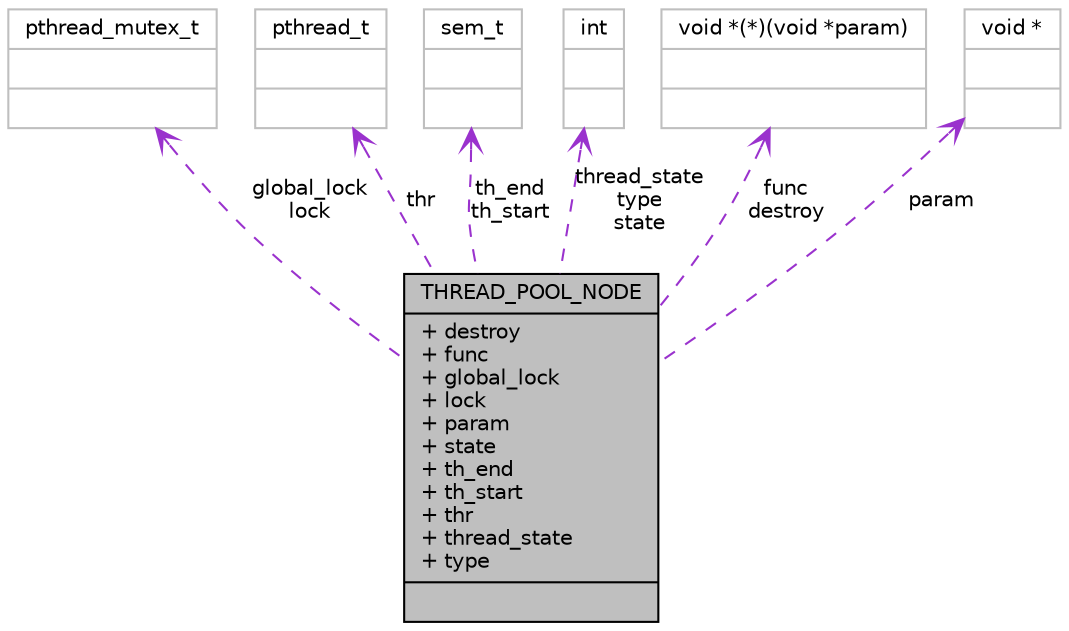 digraph G
{
  edge [fontname="Helvetica",fontsize="10",labelfontname="Helvetica",labelfontsize="10"];
  node [fontname="Helvetica",fontsize="10",shape=record];
  Node1 [label="{THREAD_POOL_NODE\n|+ destroy\l+ func\l+ global_lock\l+ lock\l+ param\l+ state\l+ th_end\l+ th_start\l+ thr\l+ thread_state\l+ type\l|}",height=0.2,width=0.4,color="black", fillcolor="grey75", style="filled" fontcolor="black"];
  Node2 -> Node1 [dir=back,color="darkorchid3",fontsize="10",style="dashed",label="global_lock\nlock",arrowtail="open",fontname="Helvetica"];
  Node2 [label="{pthread_mutex_t\n||}",height=0.2,width=0.4,color="grey75", fillcolor="white", style="filled"];
  Node3 -> Node1 [dir=back,color="darkorchid3",fontsize="10",style="dashed",label="thr",arrowtail="open",fontname="Helvetica"];
  Node3 [label="{pthread_t\n||}",height=0.2,width=0.4,color="grey75", fillcolor="white", style="filled"];
  Node4 -> Node1 [dir=back,color="darkorchid3",fontsize="10",style="dashed",label="th_end\nth_start",arrowtail="open",fontname="Helvetica"];
  Node4 [label="{sem_t\n||}",height=0.2,width=0.4,color="grey75", fillcolor="white", style="filled"];
  Node5 -> Node1 [dir=back,color="darkorchid3",fontsize="10",style="dashed",label="thread_state\ntype\nstate",arrowtail="open",fontname="Helvetica"];
  Node5 [label="{int\n||}",height=0.2,width=0.4,color="grey75", fillcolor="white", style="filled"];
  Node6 -> Node1 [dir=back,color="darkorchid3",fontsize="10",style="dashed",label="func\ndestroy",arrowtail="open",fontname="Helvetica"];
  Node6 [label="{void *(*)(void *param)\n||}",height=0.2,width=0.4,color="grey75", fillcolor="white", style="filled"];
  Node7 -> Node1 [dir=back,color="darkorchid3",fontsize="10",style="dashed",label="param",arrowtail="open",fontname="Helvetica"];
  Node7 [label="{void *\n||}",height=0.2,width=0.4,color="grey75", fillcolor="white", style="filled"];
}
